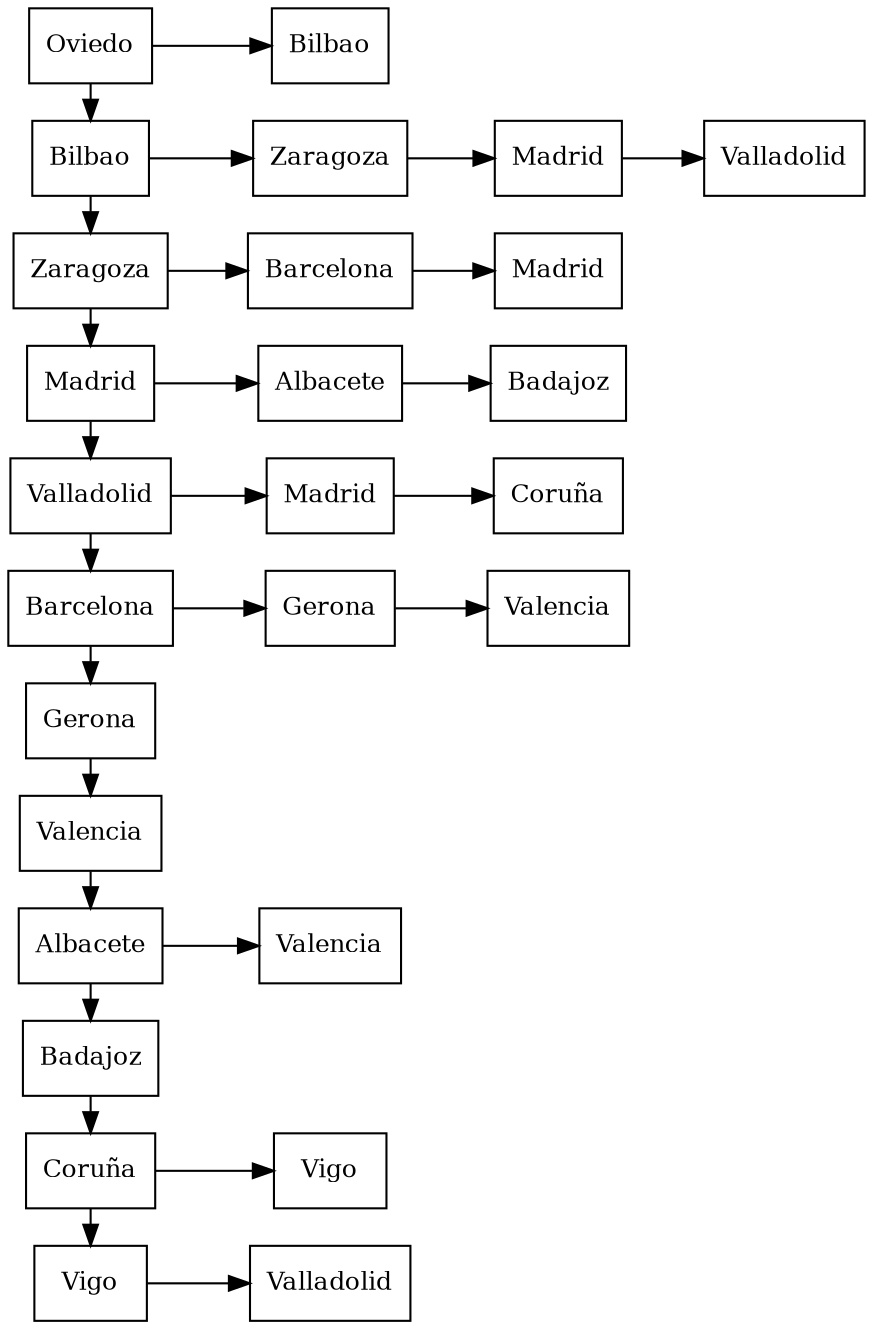 digraph G {
 rankdir=LR 
 node[shape=box];
 graph [ dpi = 300 ];
Oviedo[ label = "Oviedo", fontsize=12]; 
Bilbao[ label = "Bilbao", fontsize=12];
Zaragoza[ label = "Zaragoza", fontsize=12];
Madrid[ label = "Madrid", fontsize=12];
Valladolid[ label = "Valladolid", fontsize=12];
Barcelona[ label = "Barcelona", fontsize=12];
Gerona[ label = "Gerona", fontsize=12];
Valencia[ label = "Valencia", fontsize=12];
Albacete[ label = "Albacete", fontsize=12];
Badajoz[ label = "Badajoz", fontsize=12];
Coruña[ label = "Coruña", fontsize=12];
Vigo[ label = "Vigo", fontsize=12];
Oviedo->Bilbao[constraint=false];
Bilbao->Zaragoza[constraint=false];
Zaragoza->Madrid[constraint=false];
Madrid->Valladolid[constraint=false];
Valladolid->Barcelona[constraint=false];
Barcelona->Gerona[constraint=false];
Gerona->Valencia[constraint=false];
Valencia->Albacete[constraint=false];
Albacete->Badajoz[constraint=false];
Badajoz->Coruña[constraint=false];
Coruña->Vigo[constraint=false];

Bilbao1[ label = "Bilbao", fontsize=12]; 
Zaragoza2[ label = "Zaragoza", fontsize=12]; 
Madrid3[ label = "Madrid", fontsize=12]; 
Valladolid4[ label = "Valladolid", fontsize=12]; 
Barcelona5[ label = "Barcelona", fontsize=12]; 
Madrid6[ label = "Madrid", fontsize=12]; 
Albacete7[ label = "Albacete", fontsize=12]; 
Badajoz8[ label = "Badajoz", fontsize=12]; 
Madrid9[ label = "Madrid", fontsize=12]; 
Coruña10[ label = "Coruña", fontsize=12]; 
Gerona11[ label = "Gerona", fontsize=12]; 
Valencia12[ label = "Valencia", fontsize=12]; 
Valencia13[ label = "Valencia", fontsize=12]; 
Vigo14[ label = "Vigo", fontsize=12]; 
Valladolid15[ label = "Valladolid", fontsize=12]; 
Oviedo->Bilbao1;
Bilbao->Zaragoza2;
Zaragoza2->Madrid3;
Madrid3->Valladolid4;
Zaragoza->Barcelona5;
Barcelona5->Madrid6;
Madrid->Albacete7;
Albacete7->Badajoz8;
Valladolid->Madrid9;
Madrid9->Coruña10;
Barcelona->Gerona11;
Gerona11->Valencia12;
Albacete->Valencia13;
Coruña->Vigo14;
Vigo->Valladolid15;

}